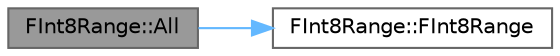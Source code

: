 digraph "FInt8Range::All"
{
 // INTERACTIVE_SVG=YES
 // LATEX_PDF_SIZE
  bgcolor="transparent";
  edge [fontname=Helvetica,fontsize=10,labelfontname=Helvetica,labelfontsize=10];
  node [fontname=Helvetica,fontsize=10,shape=box,height=0.2,width=0.4];
  rankdir="LR";
  Node1 [id="Node000001",label="FInt8Range::All",height=0.2,width=0.4,color="gray40", fillcolor="grey60", style="filled", fontcolor="black",tooltip=" "];
  Node1 -> Node2 [id="edge1_Node000001_Node000002",color="steelblue1",style="solid",tooltip=" "];
  Node2 [id="Node000002",label="FInt8Range::FInt8Range",height=0.2,width=0.4,color="grey40", fillcolor="white", style="filled",URL="$d5/d07/structFInt8Range.html#acc48ca49e1d374ddbc280a885c2c10dd",tooltip=" "];
}

